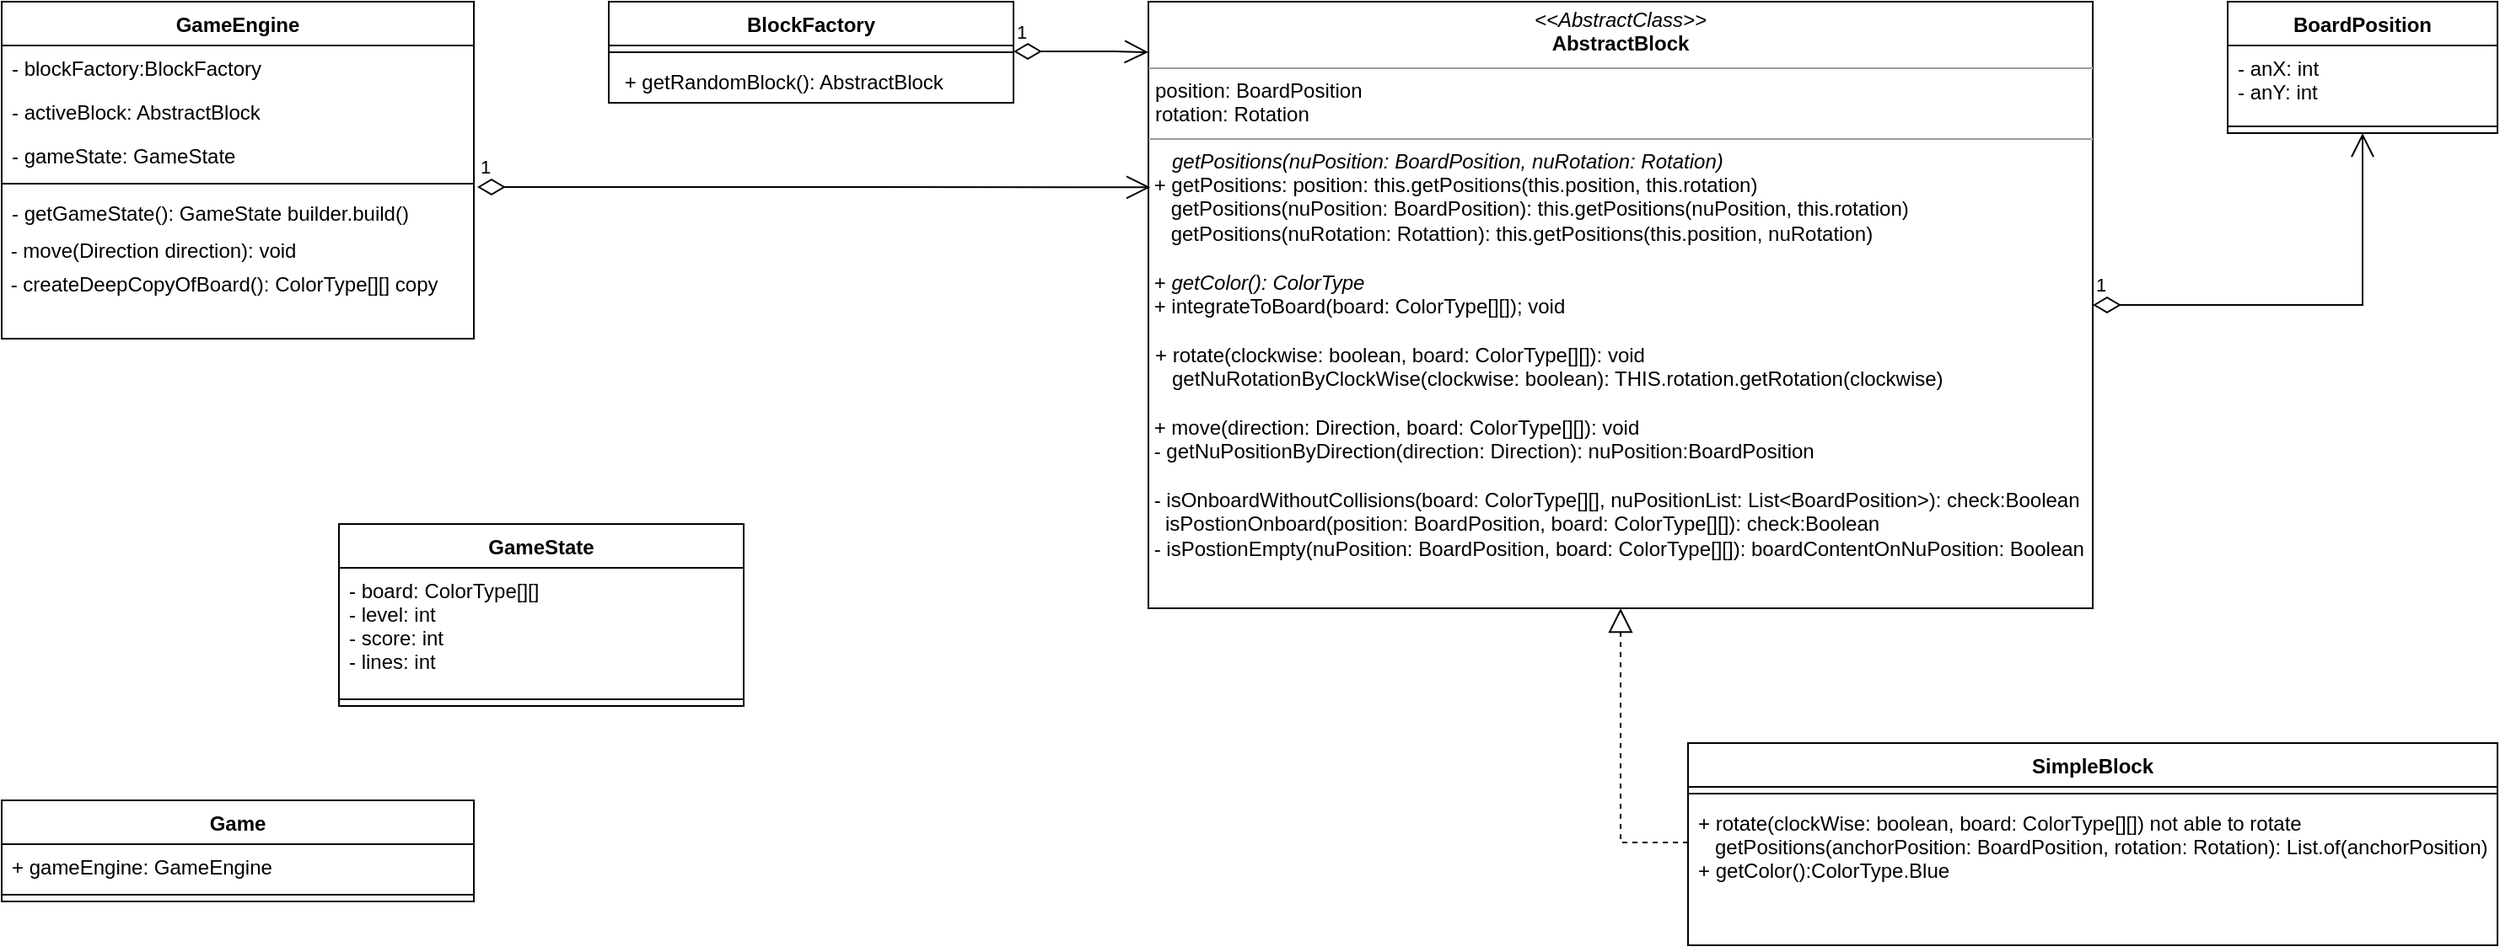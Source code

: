 <mxfile version="16.1.2" type="github">
  <diagram id="C5RBs43oDa-KdzZeNtuy" name="Page-1">
    <mxGraphModel dx="611" dy="1127" grid="1" gridSize="10" guides="1" tooltips="1" connect="1" arrows="1" fold="1" page="1" pageScale="1" pageWidth="827" pageHeight="1169" math="0" shadow="0">
      <root>
        <mxCell id="WIyWlLk6GJQsqaUBKTNV-0" />
        <mxCell id="WIyWlLk6GJQsqaUBKTNV-1" parent="WIyWlLk6GJQsqaUBKTNV-0" />
        <mxCell id="zkfFHV4jXpPFQw0GAbJ--0" value="GameEngine" style="swimlane;fontStyle=1;align=center;verticalAlign=top;childLayout=stackLayout;horizontal=1;startSize=26;horizontalStack=0;resizeParent=1;resizeLast=0;collapsible=1;marginBottom=0;rounded=0;shadow=0;strokeWidth=1;" parent="WIyWlLk6GJQsqaUBKTNV-1" vertex="1">
          <mxGeometry x="160" y="40" width="280" height="200" as="geometry">
            <mxRectangle x="230" y="140" width="160" height="26" as="alternateBounds" />
          </mxGeometry>
        </mxCell>
        <mxCell id="zkfFHV4jXpPFQw0GAbJ--1" value="- blockFactory:BlockFactory" style="text;align=left;verticalAlign=top;spacingLeft=4;spacingRight=4;overflow=hidden;rotatable=0;points=[[0,0.5],[1,0.5]];portConstraint=eastwest;" parent="zkfFHV4jXpPFQw0GAbJ--0" vertex="1">
          <mxGeometry y="26" width="280" height="26" as="geometry" />
        </mxCell>
        <mxCell id="zkfFHV4jXpPFQw0GAbJ--2" value="- activeBlock: AbstractBlock" style="text;align=left;verticalAlign=top;spacingLeft=4;spacingRight=4;overflow=hidden;rotatable=0;points=[[0,0.5],[1,0.5]];portConstraint=eastwest;rounded=0;shadow=0;html=0;" parent="zkfFHV4jXpPFQw0GAbJ--0" vertex="1">
          <mxGeometry y="52" width="280" height="26" as="geometry" />
        </mxCell>
        <mxCell id="zkfFHV4jXpPFQw0GAbJ--3" value="- gameState: GameState" style="text;align=left;verticalAlign=top;spacingLeft=4;spacingRight=4;overflow=hidden;rotatable=0;points=[[0,0.5],[1,0.5]];portConstraint=eastwest;rounded=0;shadow=0;html=0;" parent="zkfFHV4jXpPFQw0GAbJ--0" vertex="1">
          <mxGeometry y="78" width="280" height="26" as="geometry" />
        </mxCell>
        <mxCell id="zkfFHV4jXpPFQw0GAbJ--4" value="" style="line;html=1;strokeWidth=1;align=left;verticalAlign=middle;spacingTop=-1;spacingLeft=3;spacingRight=3;rotatable=0;labelPosition=right;points=[];portConstraint=eastwest;" parent="zkfFHV4jXpPFQw0GAbJ--0" vertex="1">
          <mxGeometry y="104" width="280" height="8" as="geometry" />
        </mxCell>
        <mxCell id="zkfFHV4jXpPFQw0GAbJ--5" value="- getGameState(): GameState builder.build()" style="text;align=left;verticalAlign=top;spacingLeft=4;spacingRight=4;overflow=hidden;rotatable=0;points=[[0,0.5],[1,0.5]];portConstraint=eastwest;" parent="zkfFHV4jXpPFQw0GAbJ--0" vertex="1">
          <mxGeometry y="112" width="280" height="26" as="geometry" />
        </mxCell>
        <mxCell id="efugspYj4LJIn4x6Xk9c-0" value="&lt;div align=&quot;left&quot;&gt;&amp;nbsp;- move(Direction direction): void&lt;/div&gt;" style="text;html=1;align=left;verticalAlign=middle;resizable=0;points=[];autosize=1;strokeColor=none;fillColor=none;" parent="zkfFHV4jXpPFQw0GAbJ--0" vertex="1">
          <mxGeometry y="138" width="280" height="20" as="geometry" />
        </mxCell>
        <mxCell id="efugspYj4LJIn4x6Xk9c-1" value="&lt;div align=&quot;left&quot;&gt;&amp;nbsp;- createDeepCopyOfBoard(): ColorType[][] copy&lt;br&gt;&lt;/div&gt;" style="text;html=1;align=left;verticalAlign=middle;resizable=0;points=[];autosize=1;strokeColor=none;fillColor=none;" parent="zkfFHV4jXpPFQw0GAbJ--0" vertex="1">
          <mxGeometry y="158" width="280" height="20" as="geometry" />
        </mxCell>
        <mxCell id="efugspYj4LJIn4x6Xk9c-8" value="&lt;p style=&quot;margin: 0px ; margin-top: 4px ; text-align: center&quot;&gt;&lt;i&gt;&amp;lt;&amp;lt;AbstractClass&amp;gt;&amp;gt;&lt;/i&gt;&lt;br&gt;&lt;b&gt;AbstractBlock&lt;/b&gt;&lt;br&gt;&lt;/p&gt;&lt;hr size=&quot;1&quot;&gt;&lt;p style=&quot;margin: 0px ; margin-left: 4px&quot;&gt;position: BoardPosition&lt;br&gt;rotation: Rotation&lt;/p&gt;&lt;hr size=&quot;1&quot;&gt;&lt;p style=&quot;margin: 0px ; margin-left: 4px&quot;&gt;&lt;i&gt;&amp;nbsp;&amp;nbsp; getPositions(nuPosition: BoardPosition, nuRotation: Rotation)&lt;/i&gt;&lt;br&gt;&lt;/p&gt;&lt;div&gt;&amp;nbsp;+ getPositions: position: this.getPositions(this.position, this.rotation)&lt;/div&gt;&lt;div&gt;&amp;nbsp;&amp;nbsp;&amp;nbsp; getPositions(nuPosition: BoardPosition): this.getPositions(nuPosition, this.rotation)&lt;/div&gt;&lt;div&gt;&amp;nbsp;&amp;nbsp;&amp;nbsp; getPositions(nuRotation: Rotattion): this.getPositions(this.position, nuRotation)&lt;/div&gt;&lt;div&gt;&lt;br&gt;&lt;/div&gt;&lt;div&gt;&amp;nbsp;+ &lt;i&gt;getColor(): ColorType&lt;/i&gt;&lt;/div&gt;&lt;div&gt;&amp;nbsp;+ integrateToBoard(board: ColorType[][]); void&lt;br&gt;&lt;/div&gt;&lt;div&gt;&lt;br&gt;&lt;/div&gt;&lt;p style=&quot;margin: 0px ; margin-left: 4px&quot;&gt;+ rotate(clockwise: boolean, board: ColorType[][]): void&lt;br&gt;&amp;nbsp;&amp;nbsp; getNuRotationByClockWise(clockwise: boolean): THIS.rotation.getRotation(clockwise)&lt;/p&gt;&lt;p style=&quot;margin: 0px ; margin-left: 4px&quot;&gt;&lt;br&gt;&lt;/p&gt;&lt;div&gt;&amp;nbsp;+ move(direction: Direction, board: ColorType[][]): void&lt;/div&gt;&lt;div&gt;&amp;nbsp;- getNuPositionByDirection(direction: Direction): nuPosition:BoardPosition&lt;/div&gt;&lt;div&gt;&lt;br&gt;&lt;/div&gt;&lt;div&gt;&amp;nbsp;- isOnboardWithoutCollisions(board: ColorType[][], nuPositionList: List&amp;lt;BoardPosition&amp;gt;): check:Boolean&lt;br&gt;&lt;/div&gt;&lt;div&gt;&amp;nbsp;&amp;nbsp; isPostionOnboard(position: BoardPosition, board: ColorType[][]): check:Boolean&lt;/div&gt;&lt;div&gt;&amp;nbsp;- isPostionEmpty(nuPosition: BoardPosition, board: ColorType[][]): boardContentOnNuPosition: Boolean&lt;/div&gt;&lt;div&gt;&amp;nbsp;&lt;/div&gt;&lt;div&gt;&amp;nbsp;&lt;br&gt;&lt;div&gt;&amp;nbsp;&lt;br&gt;&lt;/div&gt;&lt;div&gt;&lt;br&gt;&lt;br&gt;&lt;/div&gt;&amp;nbsp;&lt;/div&gt;&lt;div&gt;&lt;br&gt;&lt;/div&gt;" style="verticalAlign=top;align=left;overflow=fill;fontSize=12;fontFamily=Helvetica;html=1;" parent="WIyWlLk6GJQsqaUBKTNV-1" vertex="1">
          <mxGeometry x="840" y="40" width="560" height="360" as="geometry" />
        </mxCell>
        <mxCell id="efugspYj4LJIn4x6Xk9c-9" value="BlockFactory" style="swimlane;fontStyle=1;align=center;verticalAlign=top;childLayout=stackLayout;horizontal=1;startSize=26;horizontalStack=0;resizeParent=1;resizeParentMax=0;resizeLast=0;collapsible=1;marginBottom=0;" parent="WIyWlLk6GJQsqaUBKTNV-1" vertex="1">
          <mxGeometry x="520" y="40" width="240" height="60" as="geometry" />
        </mxCell>
        <mxCell id="efugspYj4LJIn4x6Xk9c-11" value="" style="line;strokeWidth=1;fillColor=none;align=left;verticalAlign=middle;spacingTop=-1;spacingLeft=3;spacingRight=3;rotatable=0;labelPosition=right;points=[];portConstraint=eastwest;" parent="efugspYj4LJIn4x6Xk9c-9" vertex="1">
          <mxGeometry y="26" width="240" height="8" as="geometry" />
        </mxCell>
        <mxCell id="efugspYj4LJIn4x6Xk9c-12" value=" + getRandomBlock(): AbstractBlock" style="text;strokeColor=none;fillColor=none;align=left;verticalAlign=top;spacingLeft=4;spacingRight=4;overflow=hidden;rotatable=0;points=[[0,0.5],[1,0.5]];portConstraint=eastwest;" parent="efugspYj4LJIn4x6Xk9c-9" vertex="1">
          <mxGeometry y="34" width="240" height="26" as="geometry" />
        </mxCell>
        <mxCell id="efugspYj4LJIn4x6Xk9c-17" value="BoardPosition" style="swimlane;fontStyle=1;align=center;verticalAlign=top;childLayout=stackLayout;horizontal=1;startSize=26;horizontalStack=0;resizeParent=1;resizeParentMax=0;resizeLast=0;collapsible=1;marginBottom=0;" parent="WIyWlLk6GJQsqaUBKTNV-1" vertex="1">
          <mxGeometry x="1480" y="40" width="160" height="78" as="geometry" />
        </mxCell>
        <mxCell id="efugspYj4LJIn4x6Xk9c-18" value="- anX: int&#xa;- anY: int&#xa;" style="text;strokeColor=none;fillColor=none;align=left;verticalAlign=top;spacingLeft=4;spacingRight=4;overflow=hidden;rotatable=0;points=[[0,0.5],[1,0.5]];portConstraint=eastwest;" parent="efugspYj4LJIn4x6Xk9c-17" vertex="1">
          <mxGeometry y="26" width="160" height="44" as="geometry" />
        </mxCell>
        <mxCell id="efugspYj4LJIn4x6Xk9c-19" value="" style="line;strokeWidth=1;fillColor=none;align=left;verticalAlign=middle;spacingTop=-1;spacingLeft=3;spacingRight=3;rotatable=0;labelPosition=right;points=[];portConstraint=eastwest;" parent="efugspYj4LJIn4x6Xk9c-17" vertex="1">
          <mxGeometry y="70" width="160" height="8" as="geometry" />
        </mxCell>
        <mxCell id="efugspYj4LJIn4x6Xk9c-21" value="GameState" style="swimlane;fontStyle=1;align=center;verticalAlign=top;childLayout=stackLayout;horizontal=1;startSize=26;horizontalStack=0;resizeParent=1;resizeParentMax=0;resizeLast=0;collapsible=1;marginBottom=0;" parent="WIyWlLk6GJQsqaUBKTNV-1" vertex="1">
          <mxGeometry x="360" y="350" width="240" height="108" as="geometry" />
        </mxCell>
        <mxCell id="efugspYj4LJIn4x6Xk9c-22" value="- board: ColorType[][]&#xa;- level: int&#xa;- score: int&#xa;- lines: int&#xa;" style="text;strokeColor=none;fillColor=none;align=left;verticalAlign=top;spacingLeft=4;spacingRight=4;overflow=hidden;rotatable=0;points=[[0,0.5],[1,0.5]];portConstraint=eastwest;" parent="efugspYj4LJIn4x6Xk9c-21" vertex="1">
          <mxGeometry y="26" width="240" height="74" as="geometry" />
        </mxCell>
        <mxCell id="efugspYj4LJIn4x6Xk9c-23" value="" style="line;strokeWidth=1;fillColor=none;align=left;verticalAlign=middle;spacingTop=-1;spacingLeft=3;spacingRight=3;rotatable=0;labelPosition=right;points=[];portConstraint=eastwest;" parent="efugspYj4LJIn4x6Xk9c-21" vertex="1">
          <mxGeometry y="100" width="240" height="8" as="geometry" />
        </mxCell>
        <mxCell id="p-PwefUtt6nF3foAghNh-0" value="SimpleBlock" style="swimlane;fontStyle=1;align=center;verticalAlign=top;childLayout=stackLayout;horizontal=1;startSize=26;horizontalStack=0;resizeParent=1;resizeParentMax=0;resizeLast=0;collapsible=1;marginBottom=0;" vertex="1" parent="WIyWlLk6GJQsqaUBKTNV-1">
          <mxGeometry x="1160" y="480" width="480" height="120" as="geometry" />
        </mxCell>
        <mxCell id="p-PwefUtt6nF3foAghNh-2" value="" style="line;strokeWidth=1;fillColor=none;align=left;verticalAlign=middle;spacingTop=-1;spacingLeft=3;spacingRight=3;rotatable=0;labelPosition=right;points=[];portConstraint=eastwest;" vertex="1" parent="p-PwefUtt6nF3foAghNh-0">
          <mxGeometry y="26" width="480" height="8" as="geometry" />
        </mxCell>
        <mxCell id="p-PwefUtt6nF3foAghNh-3" value="+ rotate(clockWise: boolean, board: ColorType[][]) not able to rotate&#xa;   getPositions(anchorPosition: BoardPosition, rotation: Rotation): List.of(anchorPosition)&#xa;+ getColor():ColorType.Blue&#xa; &#xa;" style="text;strokeColor=none;fillColor=none;align=left;verticalAlign=top;spacingLeft=4;spacingRight=4;overflow=hidden;rotatable=0;points=[[0,0.5],[1,0.5]];portConstraint=eastwest;fontStyle=0" vertex="1" parent="p-PwefUtt6nF3foAghNh-0">
          <mxGeometry y="34" width="480" height="86" as="geometry" />
        </mxCell>
        <mxCell id="p-PwefUtt6nF3foAghNh-4" value="" style="endArrow=block;dashed=1;endFill=0;endSize=12;html=1;rounded=0;exitX=0;exitY=0.291;exitDx=0;exitDy=0;exitPerimeter=0;entryX=0.5;entryY=1;entryDx=0;entryDy=0;" edge="1" parent="WIyWlLk6GJQsqaUBKTNV-1" source="p-PwefUtt6nF3foAghNh-3" target="efugspYj4LJIn4x6Xk9c-8">
          <mxGeometry width="160" relative="1" as="geometry">
            <mxPoint x="850" y="530" as="sourcePoint" />
            <mxPoint x="1160" y="440" as="targetPoint" />
            <Array as="points">
              <mxPoint x="1120" y="539" />
            </Array>
          </mxGeometry>
        </mxCell>
        <mxCell id="p-PwefUtt6nF3foAghNh-5" value="1" style="endArrow=open;html=1;endSize=12;startArrow=diamondThin;startSize=14;startFill=0;edgeStyle=orthogonalEdgeStyle;align=left;verticalAlign=bottom;rounded=0;exitX=1;exitY=0.5;exitDx=0;exitDy=0;entryX=0.5;entryY=1;entryDx=0;entryDy=0;" edge="1" parent="WIyWlLk6GJQsqaUBKTNV-1" source="efugspYj4LJIn4x6Xk9c-8" target="efugspYj4LJIn4x6Xk9c-17">
          <mxGeometry x="-1" y="3" relative="1" as="geometry">
            <mxPoint x="1180" y="520" as="sourcePoint" />
            <mxPoint x="1560" y="220" as="targetPoint" />
            <Array as="points">
              <mxPoint x="1560" y="220" />
            </Array>
          </mxGeometry>
        </mxCell>
        <mxCell id="p-PwefUtt6nF3foAghNh-6" value="1" style="endArrow=open;html=1;endSize=12;startArrow=diamondThin;startSize=14;startFill=0;edgeStyle=orthogonalEdgeStyle;align=left;verticalAlign=bottom;rounded=0;exitX=1.007;exitY=-0.077;exitDx=0;exitDy=0;exitPerimeter=0;entryX=0.002;entryY=0.306;entryDx=0;entryDy=0;entryPerimeter=0;" edge="1" parent="WIyWlLk6GJQsqaUBKTNV-1" source="zkfFHV4jXpPFQw0GAbJ--5" target="efugspYj4LJIn4x6Xk9c-8">
          <mxGeometry x="-1" y="3" relative="1" as="geometry">
            <mxPoint x="420" y="520" as="sourcePoint" />
            <mxPoint x="580" y="520" as="targetPoint" />
          </mxGeometry>
        </mxCell>
        <mxCell id="p-PwefUtt6nF3foAghNh-7" value="1" style="endArrow=open;html=1;endSize=12;startArrow=diamondThin;startSize=14;startFill=0;edgeStyle=orthogonalEdgeStyle;align=left;verticalAlign=bottom;rounded=0;" edge="1" parent="WIyWlLk6GJQsqaUBKTNV-1">
          <mxGeometry x="-1" y="3" relative="1" as="geometry">
            <mxPoint x="760" y="69.5" as="sourcePoint" />
            <mxPoint x="840" y="70" as="targetPoint" />
            <Array as="points">
              <mxPoint x="820" y="70" />
              <mxPoint x="820" y="70" />
            </Array>
          </mxGeometry>
        </mxCell>
        <mxCell id="p-PwefUtt6nF3foAghNh-8" value="Game" style="swimlane;fontStyle=1;align=center;verticalAlign=top;childLayout=stackLayout;horizontal=1;startSize=26;horizontalStack=0;resizeParent=1;resizeParentMax=0;resizeLast=0;collapsible=1;marginBottom=0;" vertex="1" parent="WIyWlLk6GJQsqaUBKTNV-1">
          <mxGeometry x="160" y="514" width="280" height="60" as="geometry" />
        </mxCell>
        <mxCell id="p-PwefUtt6nF3foAghNh-9" value="+ gameEngine: GameEngine&#xa;" style="text;strokeColor=none;fillColor=none;align=left;verticalAlign=top;spacingLeft=4;spacingRight=4;overflow=hidden;rotatable=0;points=[[0,0.5],[1,0.5]];portConstraint=eastwest;" vertex="1" parent="p-PwefUtt6nF3foAghNh-8">
          <mxGeometry y="26" width="280" height="26" as="geometry" />
        </mxCell>
        <mxCell id="p-PwefUtt6nF3foAghNh-10" value="" style="line;strokeWidth=1;fillColor=none;align=left;verticalAlign=middle;spacingTop=-1;spacingLeft=3;spacingRight=3;rotatable=0;labelPosition=right;points=[];portConstraint=eastwest;" vertex="1" parent="p-PwefUtt6nF3foAghNh-8">
          <mxGeometry y="52" width="280" height="8" as="geometry" />
        </mxCell>
      </root>
    </mxGraphModel>
  </diagram>
</mxfile>
